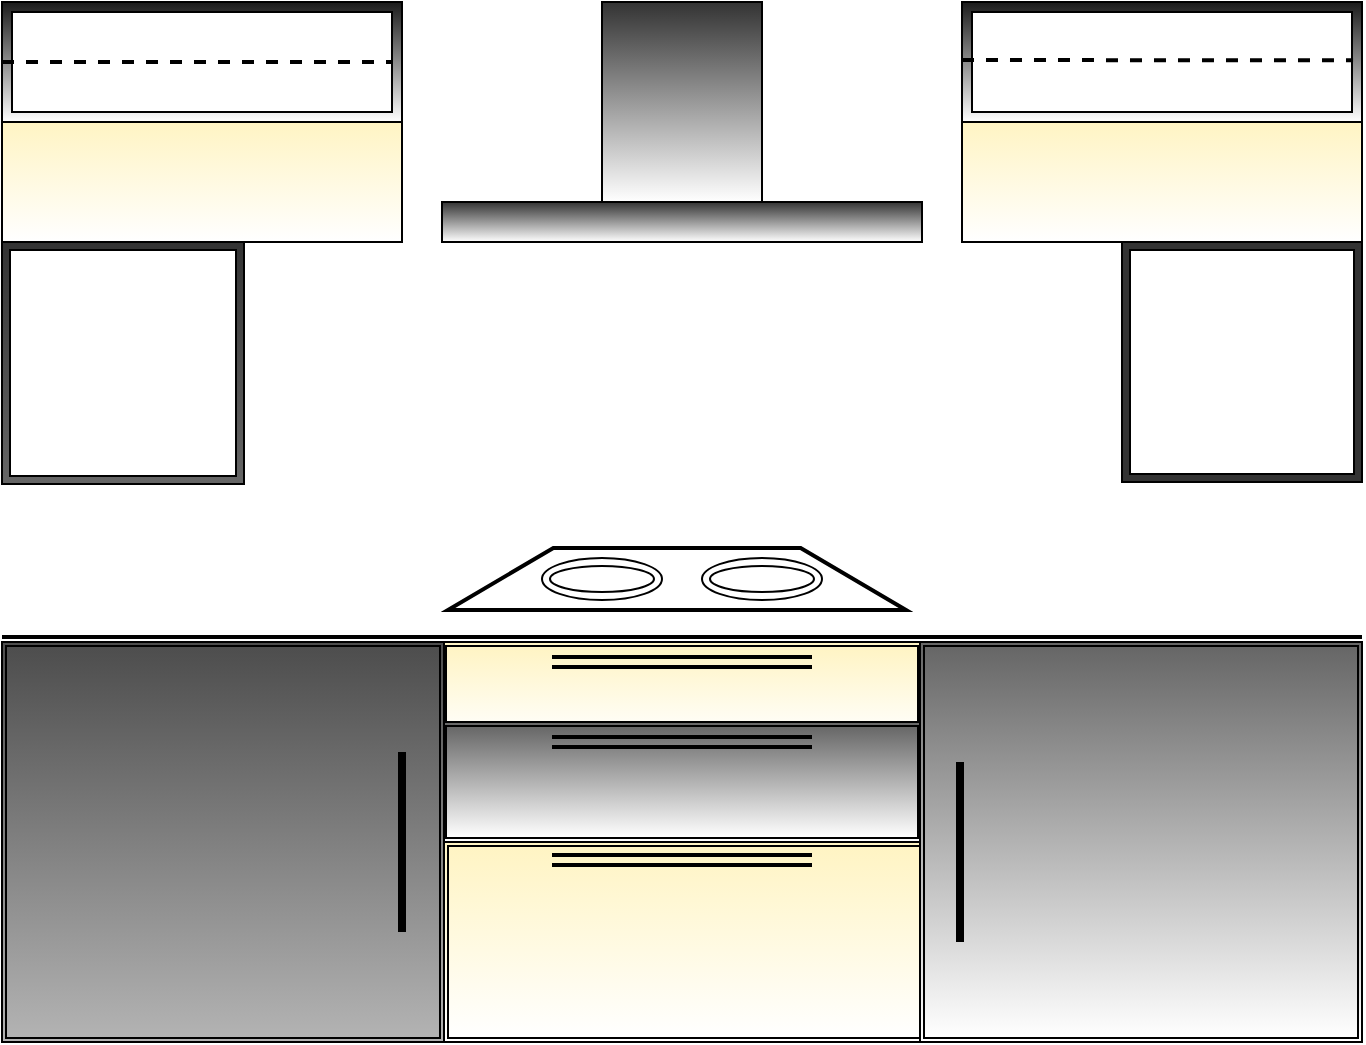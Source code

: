 <mxfile version="10.6.5" type="github"><diagram id="LInRblC_x-TTw-H_nBX5" name="Page-1"><mxGraphModel dx="1690" dy="468" grid="0" gridSize="10" guides="1" tooltips="1" connect="1" arrows="1" fold="1" page="1" pageScale="1" pageWidth="850" pageHeight="1100" math="0" shadow="0"><root><mxCell id="0"/><mxCell id="1" parent="0"/><mxCell id="HvklpY7-uKzAkNQjLUam-1" value="" style="rounded=0;whiteSpace=wrap;html=1;gradientColor=#ffffff;fillColor=#FFF4C3;" parent="1" vertex="1"><mxGeometry x="-150" y="180" width="200" height="60" as="geometry"/></mxCell><mxCell id="HvklpY7-uKzAkNQjLUam-2" value="" style="verticalLabelPosition=bottom;verticalAlign=top;html=1;shape=mxgraph.basic.frame;dx=5;fillColor=#1A1A1A;gradientColor=#ffffff;" parent="1" vertex="1"><mxGeometry x="-150" y="120" width="200" height="60" as="geometry"/></mxCell><mxCell id="HvklpY7-uKzAkNQjLUam-5" value="" style="rounded=0;whiteSpace=wrap;html=1;gradientColor=#ffffff;fillColor=#FFF4C3;" parent="1" vertex="1"><mxGeometry x="330" y="180" width="200" height="60" as="geometry"/></mxCell><mxCell id="HvklpY7-uKzAkNQjLUam-6" value="" style="verticalLabelPosition=bottom;verticalAlign=top;html=1;shape=mxgraph.basic.frame;dx=5;fillColor=#1A1A1A;gradientColor=#ffffff;" parent="1" vertex="1"><mxGeometry x="330" y="120" width="200" height="60" as="geometry"/></mxCell><mxCell id="HvklpY7-uKzAkNQjLUam-7" value="" style="rounded=0;whiteSpace=wrap;html=1;fillColor=#333333;gradientColor=#ffffff;" parent="1" vertex="1"><mxGeometry x="70" y="220" width="240" height="20" as="geometry"/></mxCell><mxCell id="HvklpY7-uKzAkNQjLUam-8" value="" style="rounded=0;whiteSpace=wrap;html=1;fillColor=#333333;gradientColor=#ffffff;" parent="1" vertex="1"><mxGeometry x="150" y="120" width="80" height="100" as="geometry"/></mxCell><mxCell id="HvklpY7-uKzAkNQjLUam-12" value="" style="verticalLabelPosition=bottom;verticalAlign=top;html=1;shape=mxgraph.basic.frame;dx=4;fillColor=#333333;gradientColor=#666666;" parent="1" vertex="1"><mxGeometry x="-150" y="240" width="121" height="121" as="geometry"/></mxCell><mxCell id="HvklpY7-uKzAkNQjLUam-34" value="" style="shape=crossbar;whiteSpace=wrap;html=1;rounded=1;fillColor=#333333;gradientColor=none;" parent="1" vertex="1"><mxGeometry x="80" y="490" width="190" height="20" as="geometry"/></mxCell><mxCell id="HvklpY7-uKzAkNQjLUam-45" value="" style="endArrow=none;dashed=1;html=1;strokeWidth=2;entryX=1;entryY=0.5;entryDx=-5;entryDy=0;entryPerimeter=0;" parent="1" target="HvklpY7-uKzAkNQjLUam-2" edge="1"><mxGeometry width="50" height="50" relative="1" as="geometry"><mxPoint x="-150" y="150" as="sourcePoint"/><mxPoint x="-40" y="150" as="targetPoint"/></mxGeometry></mxCell><mxCell id="HvklpY7-uKzAkNQjLUam-46" value="" style="endArrow=none;dashed=1;html=1;strokeWidth=2;entryX=1;entryY=0.5;entryDx=-5;entryDy=0;entryPerimeter=0;" parent="1" edge="1"><mxGeometry width="50" height="50" relative="1" as="geometry"><mxPoint x="330" y="149" as="sourcePoint"/><mxPoint x="525.529" y="149.176" as="targetPoint"/></mxGeometry></mxCell><mxCell id="HvklpY7-uKzAkNQjLUam-47" value="" style="shape=link;html=1;strokeWidth=2;" parent="1" edge="1"><mxGeometry width="50" height="50" relative="1" as="geometry"><mxPoint x="-150" y="440" as="sourcePoint"/><mxPoint x="530" y="440" as="targetPoint"/></mxGeometry></mxCell><mxCell id="HvklpY7-uKzAkNQjLUam-48" value="" style="shape=ext;double=1;rounded=0;whiteSpace=wrap;html=1;fillColor=#FFF4C3;gradientColor=#ffffff;" parent="1" vertex="1"><mxGeometry x="70" y="440" width="240" height="50" as="geometry"/></mxCell><mxCell id="HvklpY7-uKzAkNQjLUam-50" value="" style="shape=ext;double=1;rounded=0;whiteSpace=wrap;html=1;fillColor=#666666;gradientColor=#ffffff;" parent="1" vertex="1"><mxGeometry x="70" y="480" width="240" height="60" as="geometry"/></mxCell><mxCell id="HvklpY7-uKzAkNQjLUam-53" value="" style="shape=ext;double=1;rounded=0;whiteSpace=wrap;html=1;fillColor=#FFF4C3;gradientColor=#ffffff;" parent="1" vertex="1"><mxGeometry x="71" y="540" width="240" height="100" as="geometry"/></mxCell><mxCell id="HvklpY7-uKzAkNQjLUam-54" value="" style="shape=ext;double=1;rounded=0;whiteSpace=wrap;html=1;fillColor=#666666;gradientColor=#ffffff;" parent="1" vertex="1"><mxGeometry x="309" y="440" width="221" height="200" as="geometry"/></mxCell><mxCell id="HvklpY7-uKzAkNQjLUam-55" value="" style="shape=ext;double=1;rounded=0;whiteSpace=wrap;html=1;fillColor=#4D4D4D;gradientColor=#B3B3B3;" parent="1" vertex="1"><mxGeometry x="-150" y="440" width="221" height="200" as="geometry"/></mxCell><mxCell id="HvklpY7-uKzAkNQjLUam-57" value="" style="endArrow=none;html=1;strokeWidth=4;" parent="1" edge="1"><mxGeometry width="50" height="50" relative="1" as="geometry"><mxPoint x="329" y="590" as="sourcePoint"/><mxPoint x="329" y="500" as="targetPoint"/></mxGeometry></mxCell><mxCell id="HvklpY7-uKzAkNQjLUam-58" value="" style="endArrow=none;html=1;strokeWidth=4;" parent="1" edge="1"><mxGeometry width="50" height="50" relative="1" as="geometry"><mxPoint x="50" y="585" as="sourcePoint"/><mxPoint x="50" y="495" as="targetPoint"/><Array as="points"><mxPoint x="50" y="560"/></Array></mxGeometry></mxCell><mxCell id="HvklpY7-uKzAkNQjLUam-76" value="" style="verticalLabelPosition=bottom;verticalAlign=top;html=1;shape=mxgraph.basic.frame;dx=4;fillColor=#333333;gradientColor=none;" parent="1" vertex="1"><mxGeometry x="410" y="240" width="120" height="120" as="geometry"/></mxCell><mxCell id="HvklpY7-uKzAkNQjLUam-83" value="" style="shape=link;html=1;strokeWidth=2;" parent="1" edge="1"><mxGeometry width="50" height="50" relative="1" as="geometry"><mxPoint x="125" y="450" as="sourcePoint"/><mxPoint x="255" y="450" as="targetPoint"/></mxGeometry></mxCell><mxCell id="HvklpY7-uKzAkNQjLUam-84" value="" style="shape=link;html=1;strokeWidth=2;" parent="1" edge="1"><mxGeometry width="50" height="50" relative="1" as="geometry"><mxPoint x="125" y="490" as="sourcePoint"/><mxPoint x="255" y="490" as="targetPoint"/></mxGeometry></mxCell><mxCell id="HvklpY7-uKzAkNQjLUam-85" value="" style="shape=link;html=1;strokeWidth=2;" parent="1" edge="1"><mxGeometry width="50" height="50" relative="1" as="geometry"><mxPoint x="125" y="549" as="sourcePoint"/><mxPoint x="255" y="549" as="targetPoint"/></mxGeometry></mxCell><mxCell id="HvklpY7-uKzAkNQjLUam-89" value="" style="verticalLabelPosition=bottom;verticalAlign=top;html=1;strokeWidth=2;shape=trapezoid;perimeter=trapezoidPerimeter;whiteSpace=wrap;size=0.23;arcSize=10;flipV=1;fillColor=#FFFFFF;gradientColor=none;rotation=-180;" parent="1" vertex="1"><mxGeometry x="73" y="393" width="229" height="31" as="geometry"/></mxCell><mxCell id="HvklpY7-uKzAkNQjLUam-90" value="" style="ellipse;shape=doubleEllipse;whiteSpace=wrap;html=1;fillColor=#FFFFFF;gradientColor=none;" parent="1" vertex="1"><mxGeometry x="120" y="398" width="60" height="21" as="geometry"/></mxCell><mxCell id="HvklpY7-uKzAkNQjLUam-91" value="" style="ellipse;shape=doubleEllipse;whiteSpace=wrap;html=1;fillColor=#FFFFFF;gradientColor=none;" parent="1" vertex="1"><mxGeometry x="200" y="398" width="60" height="21" as="geometry"/></mxCell></root></mxGraphModel></diagram></mxfile>
